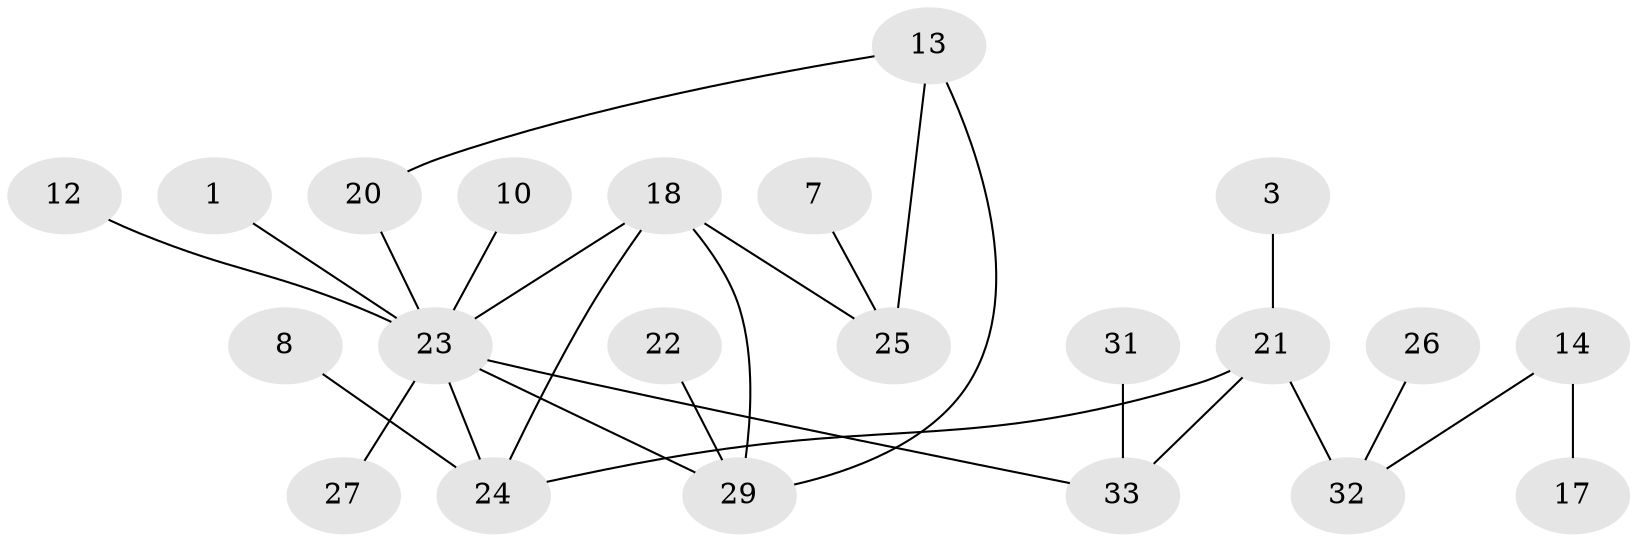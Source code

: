 // original degree distribution, {1: 0.30303030303030304, 2: 0.25757575757575757, 3: 0.18181818181818182, 0: 0.13636363636363635, 9: 0.015151515151515152, 4: 0.045454545454545456, 5: 0.045454545454545456, 6: 0.015151515151515152}
// Generated by graph-tools (version 1.1) at 2025/49/03/09/25 03:49:12]
// undirected, 22 vertices, 26 edges
graph export_dot {
graph [start="1"]
  node [color=gray90,style=filled];
  1;
  3;
  7;
  8;
  10;
  12;
  13;
  14;
  17;
  18;
  20;
  21;
  22;
  23;
  24;
  25;
  26;
  27;
  29;
  31;
  32;
  33;
  1 -- 23 [weight=1.0];
  3 -- 21 [weight=1.0];
  7 -- 25 [weight=1.0];
  8 -- 24 [weight=1.0];
  10 -- 23 [weight=1.0];
  12 -- 23 [weight=1.0];
  13 -- 20 [weight=1.0];
  13 -- 25 [weight=1.0];
  13 -- 29 [weight=1.0];
  14 -- 17 [weight=1.0];
  14 -- 32 [weight=1.0];
  18 -- 23 [weight=2.0];
  18 -- 24 [weight=1.0];
  18 -- 25 [weight=1.0];
  18 -- 29 [weight=1.0];
  20 -- 23 [weight=1.0];
  21 -- 24 [weight=1.0];
  21 -- 32 [weight=2.0];
  21 -- 33 [weight=2.0];
  22 -- 29 [weight=1.0];
  23 -- 24 [weight=2.0];
  23 -- 27 [weight=1.0];
  23 -- 29 [weight=1.0];
  23 -- 33 [weight=2.0];
  26 -- 32 [weight=1.0];
  31 -- 33 [weight=2.0];
}
